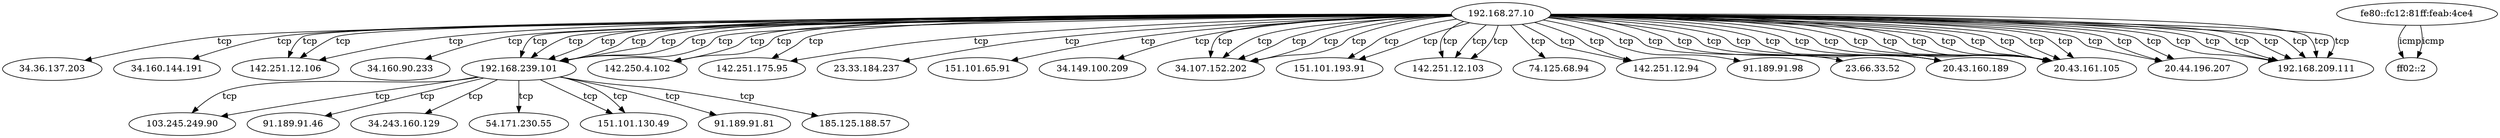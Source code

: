 digraph ZeekTraffic {
    "34.36.137.203" [degree = 1, in_degree = 1, out_degree = 0, activity_score = 0.10, total_connections = 1];
    "fe80::fc12:81ff:feab:4ce4" [degree = 2, in_degree = 0, out_degree = 2, activity_score = 0.19, total_connections = 2];
    "34.160.144.191" [degree = 1, in_degree = 1, out_degree = 0, activity_score = 0.10, total_connections = 1];
    "ff02::2" [degree = 2, in_degree = 2, out_degree = 0, activity_score = 0.19, total_connections = 2];
    "142.251.12.106" [degree = 3, in_degree = 3, out_degree = 0, activity_score = 0.27, total_connections = 3];
    "103.245.249.90" [degree = 2, in_degree = 2, out_degree = 0, activity_score = 0.19, total_connections = 2];
    "91.189.91.46" [degree = 1, in_degree = 1, out_degree = 0, activity_score = 0.10, total_connections = 1];
    "34.243.160.129" [degree = 1, in_degree = 1, out_degree = 0, activity_score = 0.10, total_connections = 1];
    "34.160.90.233" [degree = 1, in_degree = 1, out_degree = 0, activity_score = 0.10, total_connections = 1];
    "54.171.230.55" [degree = 1, in_degree = 1, out_degree = 0, activity_score = 0.10, total_connections = 1];
    "192.168.239.101" [degree = 16, in_degree = 7, out_degree = 9, activity_score = 0.81, total_connections = 16];
    "151.101.130.49" [degree = 2, in_degree = 2, out_degree = 0, activity_score = 0.19, total_connections = 2];
    "91.189.91.81" [degree = 1, in_degree = 1, out_degree = 0, activity_score = 0.10, total_connections = 1];
    "142.250.4.102" [degree = 2, in_degree = 2, out_degree = 0, activity_score = 0.19, total_connections = 2];
    "142.251.175.95" [degree = 2, in_degree = 2, out_degree = 0, activity_score = 0.19, total_connections = 2];
    "23.33.184.237" [degree = 1, in_degree = 1, out_degree = 0, activity_score = 0.10, total_connections = 1];
    "151.101.65.91" [degree = 1, in_degree = 1, out_degree = 0, activity_score = 0.10, total_connections = 1];
    "34.149.100.209" [degree = 1, in_degree = 1, out_degree = 0, activity_score = 0.10, total_connections = 1];
    "34.107.152.202" [degree = 5, in_degree = 5, out_degree = 0, activity_score = 0.41, total_connections = 5];
    "151.101.193.91" [degree = 2, in_degree = 2, out_degree = 0, activity_score = 0.19, total_connections = 2];
    "142.251.12.103" [degree = 3, in_degree = 3, out_degree = 0, activity_score = 0.27, total_connections = 3];
    "185.125.188.57" [degree = 1, in_degree = 1, out_degree = 0, activity_score = 0.10, total_connections = 1];
    "74.125.68.94" [degree = 1, in_degree = 1, out_degree = 0, activity_score = 0.10, total_connections = 1];
    "142.251.12.94" [degree = 2, in_degree = 2, out_degree = 0, activity_score = 0.19, total_connections = 2];
    "91.189.91.98" [degree = 1, in_degree = 1, out_degree = 0, activity_score = 0.10, total_connections = 1];
    "23.66.33.52" [degree = 1, in_degree = 1, out_degree = 0, activity_score = 0.10, total_connections = 1];
    "20.43.160.189" [degree = 4, in_degree = 4, out_degree = 0, activity_score = 0.34, total_connections = 4];
    "192.168.27.10" [degree = 59, in_degree = 0, out_degree = 59, activity_score = 1.00, total_connections = 59];
    "20.43.161.105" [degree = 10, in_degree = 10, out_degree = 0, activity_score = 0.65, total_connections = 10];
    "20.44.196.207" [degree = 3, in_degree = 3, out_degree = 0, activity_score = 0.27, total_connections = 3];
    "192.168.209.111" [degree = 7, in_degree = 7, out_degree = 0, activity_score = 0.52, total_connections = 7];
    "192.168.239.101" -> "151.101.130.49" [label = "tcp", resp_ip_bytes = "8195", orig_ip_bytes = "1632", protocol = "tcp", orig_pkts = "21", timestamp = "1747729700.168650", local_resp = "false", src_port = "39742", service = "ssl", dst_port = "443", conn_state = "SF", resp_bytes = "7351", local_orig = "true", history = "ShADadFfR", orig_bytes = "772", resp_pkts = "21"];
    "192.168.239.101" -> "151.101.130.49" [label = "tcp", resp_ip_bytes = "917779", orig_ip_bytes = "17798", protocol = "tcp", orig_pkts = "425", timestamp = "1747729700.764960", local_resp = "false", src_port = "39754", service = "ssl", dst_port = "443", conn_state = "SF", resp_bytes = "890615", local_orig = "true", history = "ShADadFfR", orig_bytes = "778", resp_pkts = "679"];
    "192.168.239.101" -> "54.171.230.55" [label = "tcp", resp_ip_bytes = "4307", orig_ip_bytes = "1297", protocol = "tcp", orig_pkts = "12", timestamp = "1747729704.876009", local_resp = "false", src_port = "58126", service = "ssl", dst_port = "443", conn_state = "SF", resp_bytes = "3863", local_orig = "true", history = "ShADadFfR", orig_bytes = "797", resp_pkts = "11"];
    "192.168.239.101" -> "34.243.160.129" [label = "tcp", resp_ip_bytes = "6935", orig_ip_bytes = "1408", protocol = "tcp", orig_pkts = "14", timestamp = "1747729729.490923", local_resp = "false", src_port = "52764", service = "ssl", dst_port = "443", conn_state = "SF", resp_bytes = "6371", local_orig = "true", history = "ShADadFfR", orig_bytes = "828", resp_pkts = "14"];
    "192.168.239.101" -> "91.189.91.46" [label = "tcp", resp_ip_bytes = "20841", orig_ip_bytes = "1817", protocol = "tcp", orig_pkts = "21", timestamp = "1747729729.769316", local_resp = "false", src_port = "44370", service = "ssl", dst_port = "443", conn_state = "SF", resp_bytes = "19837", local_orig = "true", history = "ShADadFfR", orig_bytes = "957", resp_pkts = "25"];
    "192.168.239.101" -> "103.245.249.90" [label = "tcp", resp_ip_bytes = "10808394", orig_ip_bytes = "127348", protocol = "tcp", orig_pkts = "3132", timestamp = "1747729729.625599", local_resp = "false", src_port = "51284", service = "http", dst_port = "80", conn_state = "SF", resp_bytes = "10504350", local_orig = "true", history = "ShADadFf", orig_bytes = "2048", resp_pkts = "7601"];
    "192.168.239.101" -> "91.189.91.81" [label = "tcp", resp_ip_bytes = "9778871", orig_ip_bytes = "136082", protocol = "tcp", orig_pkts = "3362", timestamp = "1747729729.407799", local_resp = "false", src_port = "53306", service = "http", dst_port = "80", conn_state = "SF", resp_bytes = "9503267", local_orig = "true", history = "ShADadFf", orig_bytes = "1582", resp_pkts = "6890"];
    "fe80::fc12:81ff:feab:4ce4" -> "ff02::2" [label = "icmp", resp_ip_bytes = "0", orig_ip_bytes = "280", protocol = "icmp", orig_pkts = "5", timestamp = "1747729686.910195", local_resp = "false", src_port = "133", service = "-", dst_port = "134", conn_state = "OTH", resp_bytes = "0", local_orig = "true", history = "-", orig_bytes = "40", resp_pkts = "0"];
    "192.168.239.101" -> "103.245.249.90" [label = "tcp", resp_ip_bytes = "111721218", orig_ip_bytes = "1510259", protocol = "tcp", orig_pkts = "37683", timestamp = "1747729751.921636", local_resp = "false", src_port = "48956", service = "http", dst_port = "80", conn_state = "SF", resp_bytes = "108448188", local_orig = "true", history = "ShADadttFf", orig_bytes = "2919", resp_pkts = "78546"];
    "192.168.27.10" -> "34.160.144.191" [label = "tcp", resp_ip_bytes = "3959", orig_ip_bytes = "1000", protocol = "tcp", orig_pkts = "13", timestamp = "1747729922.348450", local_resp = "false", src_port = "56120", service = "ssl", dst_port = "443", conn_state = "SF", resp_bytes = "3475", local_orig = "true", history = "ShADadFfR", orig_bytes = "460", resp_pkts = "12"];
    "192.168.27.10" -> "34.36.137.203" [label = "tcp", resp_ip_bytes = "5753", orig_ip_bytes = "2757", protocol = "tcp", orig_pkts = "16", timestamp = "1747729923.205480", local_resp = "false", src_port = "42790", service = "ssl", dst_port = "443", conn_state = "SF", resp_bytes = "5149", local_orig = "true", history = "ShADadFfR", orig_bytes = "2097", resp_pkts = "15"];
    "192.168.27.10" -> "142.251.12.106" [label = "tcp", resp_ip_bytes = "5551", orig_ip_bytes = "2239", protocol = "tcp", orig_pkts = "8", timestamp = "1747729923.726720", local_resp = "false", src_port = "53354", service = "ssl", dst_port = "443", conn_state = "SF", resp_bytes = "5187", local_orig = "true", history = "ShADadFf", orig_bytes = "1899", resp_pkts = "9"];
    "192.168.27.10" -> "142.251.12.106" [label = "tcp", resp_ip_bytes = "4404", orig_ip_bytes = "2199", protocol = "tcp", orig_pkts = "7", timestamp = "1747729925.296366", local_resp = "false", src_port = "53362", service = "ssl", dst_port = "443", conn_state = "RSTR", resp_bytes = "4080", local_orig = "true", history = "ShADaFdrR", orig_bytes = "1899", resp_pkts = "8"];
    "192.168.27.10" -> "34.149.100.209" [label = "tcp", resp_ip_bytes = "4342", orig_ip_bytes = "2619", protocol = "tcp", orig_pkts = "12", timestamp = "1747729925.059486", local_resp = "false", src_port = "35306", service = "ssl", dst_port = "443", conn_state = "SF", resp_bytes = "3858", local_orig = "true", history = "ShADadFfR", orig_bytes = "2119", resp_pkts = "12"];
    "192.168.27.10" -> "151.101.65.91" [label = "tcp", resp_ip_bytes = "4862", orig_ip_bytes = "912", protocol = "tcp", orig_pkts = "11", timestamp = "1747729925.348071", local_resp = "false", src_port = "44738", service = "ssl", dst_port = "443", conn_state = "SF", resp_bytes = "4378", local_orig = "true", history = "ShADadFfR", orig_bytes = "452", resp_pkts = "12"];
    "192.168.27.10" -> "142.251.175.95" [label = "tcp", resp_ip_bytes = "44", orig_ip_bytes = "100", protocol = "tcp", orig_pkts = "2", timestamp = "1747729924.880900", local_resp = "false", src_port = "39506", service = "-", dst_port = "443", conn_state = "RSTO", resp_bytes = "0", local_orig = "true", history = "ShR", orig_bytes = "0", resp_pkts = "1"];
    "192.168.27.10" -> "142.251.12.106" [label = "tcp", resp_ip_bytes = "5513", orig_ip_bytes = "2279", protocol = "tcp", orig_pkts = "9", timestamp = "1747729925.446230", local_resp = "false", src_port = "53378", service = "ssl", dst_port = "443", conn_state = "RSTO", resp_bytes = "5189", local_orig = "true", history = "ShADadFR", orig_bytes = "1899", resp_pkts = "8"];
    "192.168.27.10" -> "23.33.184.237" [label = "tcp", resp_ip_bytes = "124", orig_ip_bytes = "240", protocol = "tcp", orig_pkts = "5", timestamp = "1747729923.986624", local_resp = "false", src_port = "54916", service = "-", dst_port = "80", conn_state = "SF", resp_bytes = "0", local_orig = "true", history = "ShAFaf", orig_bytes = "0", resp_pkts = "3"];
    "192.168.27.10" -> "142.251.175.95" [label = "tcp", resp_ip_bytes = "7041480", orig_ip_bytes = "107815", protocol = "tcp", orig_pkts = "2624", timestamp = "1747729925.134679", local_resp = "false", src_port = "39512", service = "ssl", dst_port = "443", conn_state = "SF", resp_bytes = "6845476", local_orig = "true", history = "ShADadFf", orig_bytes = "2835", resp_pkts = "4900"];
    "192.168.27.10" -> "34.107.152.202" [label = "tcp", resp_ip_bytes = "4325", orig_ip_bytes = "2666", protocol = "tcp", orig_pkts = "13", timestamp = "1747729930.053137", local_resp = "false", src_port = "37728", service = "ssl", dst_port = "443", conn_state = "SF", resp_bytes = "3801", local_orig = "true", history = "ShADadFRf", orig_bytes = "2126", resp_pkts = "13"];
    "192.168.27.10" -> "34.107.152.202" [label = "tcp", resp_ip_bytes = "4325", orig_ip_bytes = "2666", protocol = "tcp", orig_pkts = "13", timestamp = "1747729930.054069", local_resp = "false", src_port = "37742", service = "ssl", dst_port = "443", conn_state = "SF", resp_bytes = "3801", local_orig = "true", history = "ShADadFfR", orig_bytes = "2126", resp_pkts = "13"];
    "192.168.27.10" -> "34.107.152.202" [label = "tcp", resp_ip_bytes = "4285", orig_ip_bytes = "2686", protocol = "tcp", orig_pkts = "13", timestamp = "1747729930.054682", local_resp = "false", src_port = "37754", service = "ssl", dst_port = "443", conn_state = "RSTO", resp_bytes = "3801", local_orig = "true", history = "ShADadFR", orig_bytes = "2126", resp_pkts = "12"];
    "192.168.27.10" -> "34.107.152.202" [label = "tcp", resp_ip_bytes = "4285", orig_ip_bytes = "2626", protocol = "tcp", orig_pkts = "12", timestamp = "1747729930.054123", local_resp = "false", src_port = "37746", service = "ssl", dst_port = "443", conn_state = "RSTO", resp_bytes = "3801", local_orig = "true", history = "ShADadFR", orig_bytes = "2126", resp_pkts = "12"];
    "192.168.27.10" -> "34.107.152.202" [label = "tcp", resp_ip_bytes = "4285", orig_ip_bytes = "2626", protocol = "tcp", orig_pkts = "12", timestamp = "1747729930.053014", local_resp = "false", src_port = "37716", service = "ssl", dst_port = "443", conn_state = "RSTO", resp_bytes = "3801", local_orig = "true", history = "ShADadFR", orig_bytes = "2126", resp_pkts = "12"];
    "192.168.27.10" -> "192.168.239.101" [label = "tcp", resp_ip_bytes = "16554", orig_ip_bytes = "3476", protocol = "tcp", orig_pkts = "26", timestamp = "1747729943.319722", local_resp = "true", src_port = "48828", service = "http", dst_port = "80", conn_state = "SF", resp_bytes = "7593", local_orig = "true", history = "ShADTadtfF", orig_bytes = "1054", resp_pkts = "26"];
    "192.168.27.10" -> "151.101.193.91" [label = "tcp", resp_ip_bytes = "5972", orig_ip_bytes = "2600", protocol = "tcp", orig_pkts = "12", timestamp = "1747729951.977259", local_resp = "false", src_port = "50468", service = "ssl", dst_port = "443", conn_state = "SF", resp_bytes = "5488", local_orig = "true", history = "ShADadFfR", orig_bytes = "2100", resp_pkts = "12"];
    "192.168.27.10" -> "151.101.193.91" [label = "tcp", resp_ip_bytes = "5972", orig_ip_bytes = "2640", protocol = "tcp", orig_pkts = "13", timestamp = "1747729951.976770", local_resp = "false", src_port = "50454", service = "ssl", dst_port = "443", conn_state = "SF", resp_bytes = "5488", local_orig = "true", history = "ShADadFfR", orig_bytes = "2100", resp_pkts = "12"];
    "192.168.27.10" -> "34.160.90.233" [label = "tcp", resp_ip_bytes = "4431", orig_ip_bytes = "919", protocol = "tcp", orig_pkts = "11", timestamp = "1747729951.235771", local_resp = "false", src_port = "36268", service = "ssl", dst_port = "443", conn_state = "RSTO", resp_bytes = "3947", local_orig = "true", history = "ShADadFR", orig_bytes = "459", resp_pkts = "12"];
    "192.168.27.10" -> "192.168.239.101" [label = "tcp", resp_ip_bytes = "26524", orig_ip_bytes = "5262", protocol = "tcp", orig_pkts = "26", timestamp = "1747729948.594813", local_resp = "true", src_port = "48838", service = "http", dst_port = "80", conn_state = "SF", resp_bytes = "12318", local_orig = "true", history = "ShADTadttfF", orig_bytes = "1947", resp_pkts = "36"];
    "192.168.27.10" -> "192.168.239.101" [label = "tcp", resp_ip_bytes = "224", orig_ip_bytes = "432", protocol = "tcp", orig_pkts = "8", timestamp = "1747729948.683909", local_resp = "true", src_port = "48848", service = "-", dst_port = "80", conn_state = "SF", resp_bytes = "0", local_orig = "true", history = "ShAFf", orig_bytes = "0", resp_pkts = "4"];
    "192.168.27.10" -> "192.168.239.101" [label = "tcp", resp_ip_bytes = "5188", orig_ip_bytes = "2432", protocol = "tcp", orig_pkts = "14", timestamp = "1747729953.814203", local_resp = "true", src_port = "35662", service = "http", dst_port = "80", conn_state = "SF", resp_bytes = "2222", local_orig = "true", history = "ShADTadtfF", orig_bytes = "844", resp_pkts = "14"];
    "192.168.27.10" -> "192.168.239.101" [label = "tcp", resp_ip_bytes = "1788", orig_ip_bytes = "1290", protocol = "tcp", orig_pkts = "10", timestamp = "1747729953.814673", local_resp = "true", src_port = "35678", service = "http", dst_port = "80", conn_state = "SF", resp_bytes = "626", local_orig = "true", history = "ShADTadtfF", orig_bytes = "377", resp_pkts = "10"];
    "192.168.27.10" -> "192.168.239.101" [label = "tcp", resp_ip_bytes = "224", orig_ip_bytes = "432", protocol = "tcp", orig_pkts = "8", timestamp = "1747729953.819448", local_resp = "true", src_port = "35684", service = "-", dst_port = "80", conn_state = "SF", resp_bytes = "0", local_orig = "true", history = "ShAFf", orig_bytes = "0", resp_pkts = "4"];
    "192.168.27.10" -> "192.168.239.101" [label = "tcp", resp_ip_bytes = "42240", orig_ip_bytes = "12378", protocol = "tcp", orig_pkts = "48", timestamp = "1747729953.727135", local_resp = "true", src_port = "35654", service = "http", dst_port = "80", conn_state = "SF", resp_bytes = "19760", local_orig = "true", history = "ShADTadttTfF", orig_bytes = "4933", resp_pkts = "52"];
    "fe80::fc12:81ff:feab:4ce4" -> "ff02::2" [label = "icmp", resp_ip_bytes = "0", orig_ip_bytes = "56", protocol = "icmp", orig_pkts = "1", timestamp = "1747729918.782189", local_resp = "false", src_port = "133", service = "-", dst_port = "134", conn_state = "OTH", resp_bytes = "0", local_orig = "true", history = "-", orig_bytes = "0", resp_pkts = "0"];
    "192.168.27.10" -> "142.251.12.103" [label = "tcp", resp_ip_bytes = "44", orig_ip_bytes = "100", protocol = "tcp", orig_pkts = "2", timestamp = "1747729973.492890", local_resp = "false", src_port = "34124", service = "-", dst_port = "443", conn_state = "RSTO", resp_bytes = "0", local_orig = "true", history = "ShR", orig_bytes = "0", resp_pkts = "1"];
    "192.168.27.10" -> "142.251.12.103" [label = "tcp", resp_ip_bytes = "6360", orig_ip_bytes = "2676", protocol = "tcp", orig_pkts = "14", timestamp = "1747729973.387056", local_resp = "false", src_port = "34114", service = "ssl", dst_port = "443", conn_state = "RSTO", resp_bytes = "5836", local_orig = "true", history = "ShADadFR", orig_bytes = "2096", resp_pkts = "13"];
    "192.168.27.10" -> "142.251.12.103" [label = "tcp", resp_ip_bytes = "6358", orig_ip_bytes = "2636", protocol = "tcp", orig_pkts = "13", timestamp = "1747729973.531340", local_resp = "false", src_port = "34138", service = "ssl", dst_port = "443", conn_state = "RSTO", resp_bytes = "5834", local_orig = "true", history = "ShADadFR", orig_bytes = "2096", resp_pkts = "13"];
    "192.168.27.10" -> "74.125.68.94" [label = "tcp", resp_ip_bytes = "6390", orig_ip_bytes = "2637", protocol = "tcp", orig_pkts = "13", timestamp = "1747729975.017246", local_resp = "false", src_port = "45128", service = "ssl", dst_port = "443", conn_state = "RSTO", resp_bytes = "5866", local_orig = "true", history = "ShADadFR", orig_bytes = "2097", resp_pkts = "13"];
    "192.168.27.10" -> "91.189.91.98" [label = "tcp", resp_ip_bytes = "389", orig_ip_bytes = "348", protocol = "tcp", orig_pkts = "6", timestamp = "1747729983.019765", local_resp = "false", src_port = "37024", service = "http", dst_port = "80", conn_state = "SF", resp_bytes = "185", local_orig = "true", history = "ShADadFf", orig_bytes = "88", resp_pkts = "5"];
    "192.168.27.10" -> "23.66.33.52" [label = "tcp", resp_ip_bytes = "2225", orig_ip_bytes = "1442", protocol = "tcp", orig_pkts = "14", timestamp = "1747729925.481212", local_resp = "false", src_port = "40176", service = "http", dst_port = "80", conn_state = "SF", resp_bytes = "1741", local_orig = "true", history = "ShADadfF", orig_bytes = "862", resp_pkts = "12"];
    "192.168.27.10" -> "142.250.4.102" [label = "tcp", resp_ip_bytes = "11555", orig_ip_bytes = "3251", protocol = "tcp", orig_pkts = "17", timestamp = "1747729990.565836", local_resp = "false", src_port = "33698", service = "ssl", dst_port = "443", conn_state = "SF", resp_bytes = "10711", local_orig = "true", history = "ShADadFf", orig_bytes = "2551", resp_pkts = "21"];
    "192.168.27.10" -> "142.250.4.102" [label = "tcp", resp_ip_bytes = "44", orig_ip_bytes = "100", protocol = "tcp", orig_pkts = "2", timestamp = "1747729990.315696", local_resp = "false", src_port = "33694", service = "-", dst_port = "443", conn_state = "RSTO", resp_bytes = "0", local_orig = "true", history = "ShR", orig_bytes = "0", resp_pkts = "1"];
    "192.168.27.10" -> "20.43.161.105" [label = "tcp", resp_ip_bytes = "6207", orig_ip_bytes = "2652", protocol = "tcp", orig_pkts = "13", timestamp = "1747729991.367823", local_resp = "false", src_port = "52796", service = "ssl", dst_port = "443", conn_state = "SF", resp_bytes = "5643", local_orig = "true", history = "ShADadFfR", orig_bytes = "2112", resp_pkts = "14"];
    "192.168.27.10" -> "20.43.161.105" [label = "tcp", resp_ip_bytes = "6136", orig_ip_bytes = "2652", protocol = "tcp", orig_pkts = "13", timestamp = "1747729991.368153", local_resp = "false", src_port = "52800", service = "ssl", dst_port = "443", conn_state = "SF", resp_bytes = "5612", local_orig = "true", history = "ShADadFfR", orig_bytes = "2112", resp_pkts = "13"];
    "192.168.27.10" -> "20.43.161.105" [label = "tcp", resp_ip_bytes = "6168", orig_ip_bytes = "2622", protocol = "tcp", orig_pkts = "12", timestamp = "1747729992.629584", local_resp = "false", src_port = "52820", service = "ssl", dst_port = "443", conn_state = "RSTO", resp_bytes = "5644", local_orig = "true", history = "ShADadFR", orig_bytes = "2122", resp_pkts = "13"];
    "192.168.27.10" -> "20.43.161.105" [label = "tcp", resp_ip_bytes = "6168", orig_ip_bytes = "2662", protocol = "tcp", orig_pkts = "13", timestamp = "1747729992.630118", local_resp = "false", src_port = "52834", service = "ssl", dst_port = "443", conn_state = "RSTO", resp_bytes = "5644", local_orig = "true", history = "ShADadFR", orig_bytes = "2122", resp_pkts = "13"];
    "192.168.27.10" -> "20.43.161.105" [label = "tcp", resp_ip_bytes = "6168", orig_ip_bytes = "2662", protocol = "tcp", orig_pkts = "13", timestamp = "1747729992.630145", local_resp = "false", src_port = "52844", service = "ssl", dst_port = "443", conn_state = "RSTO", resp_bytes = "5644", local_orig = "true", history = "ShADadFR", orig_bytes = "2122", resp_pkts = "13"];
    "192.168.27.10" -> "20.43.161.105" [label = "tcp", resp_ip_bytes = "6168", orig_ip_bytes = "2722", protocol = "tcp", orig_pkts = "14", timestamp = "1747729992.630253", local_resp = "false", src_port = "52854", service = "ssl", dst_port = "443", conn_state = "SF", resp_bytes = "5644", local_orig = "true", history = "ShADadFfR", orig_bytes = "2122", resp_pkts = "13"];
    "192.168.27.10" -> "20.43.161.105" [label = "tcp", resp_ip_bytes = "6168", orig_ip_bytes = "2662", protocol = "tcp", orig_pkts = "13", timestamp = "1747729992.630024", local_resp = "false", src_port = "52822", service = "ssl", dst_port = "443", conn_state = "SF", resp_bytes = "5644", local_orig = "true", history = "ShADadFf", orig_bytes = "2122", resp_pkts = "13"];
    "192.168.27.10" -> "20.43.161.105" [label = "tcp", resp_ip_bytes = "6168", orig_ip_bytes = "2622", protocol = "tcp", orig_pkts = "12", timestamp = "1747729992.629420", local_resp = "false", src_port = "52816", service = "ssl", dst_port = "443", conn_state = "RSTO", resp_bytes = "5644", local_orig = "true", history = "ShADadFR", orig_bytes = "2122", resp_pkts = "13"];
    "192.168.27.10" -> "192.168.209.111" [label = "tcp", resp_ip_bytes = "929", orig_ip_bytes = "1044", protocol = "tcp", orig_pkts = "12", timestamp = "1747729924.165999", local_resp = "true", src_port = "38090", service = "http", dst_port = "80", conn_state = "SF", resp_bytes = "297", local_orig = "true", history = "ShADadfF", orig_bytes = "412", resp_pkts = "12"];
    "192.168.27.10" -> "192.168.209.111" [label = "tcp", resp_ip_bytes = "1991", orig_ip_bytes = "1001", protocol = "tcp", orig_pkts = "12", timestamp = "1747729927.914540", local_resp = "true", src_port = "38116", service = "http", dst_port = "80", conn_state = "SF", resp_bytes = "1359", local_orig = "true", history = "ShADadfF", orig_bytes = "369", resp_pkts = "12"];
    "192.168.27.10" -> "192.168.209.111" [label = "tcp", resp_ip_bytes = "31819", orig_ip_bytes = "2457", protocol = "tcp", orig_pkts = "26", timestamp = "1747729927.726415", local_resp = "true", src_port = "38104", service = "http", dst_port = "80", conn_state = "SF", resp_bytes = "29991", local_orig = "true", history = "ShADadfF", orig_bytes = "1097", resp_pkts = "35"];
    "192.168.27.10" -> "192.168.209.111" [label = "tcp", resp_ip_bytes = "8480", orig_ip_bytes = "1238", protocol = "tcp", orig_pkts = "17", timestamp = "1747729927.914682", local_resp = "true", src_port = "38118", service = "http", dst_port = "80", conn_state = "SF", resp_bytes = "7588", local_orig = "true", history = "ShADadfF", orig_bytes = "346", resp_pkts = "17"];
    "192.168.27.10" -> "192.168.209.111" [label = "tcp", resp_ip_bytes = "93609", orig_ip_bytes = "3123", protocol = "tcp", orig_pkts = "53", timestamp = "1747729927.915263", local_resp = "true", src_port = "38128", service = "http", dst_port = "80", conn_state = "SF", resp_bytes = "89753", local_orig = "true", history = "ShADadfF", orig_bytes = "359", resp_pkts = "74"];
    "192.168.27.10" -> "192.168.209.111" [label = "tcp", resp_ip_bytes = "41992", orig_ip_bytes = "2346", protocol = "tcp", orig_pkts = "38", timestamp = "1747729927.915828", local_resp = "true", src_port = "38130", service = "http", dst_port = "80", conn_state = "SF", resp_bytes = "39956", local_orig = "true", history = "ShADadfF", orig_bytes = "362", resp_pkts = "39"];
    "192.168.27.10" -> "192.168.209.111" [label = "tcp", resp_ip_bytes = "12919", orig_ip_bytes = "1387", protocol = "tcp", orig_pkts = "20", timestamp = "1747729927.916349", local_resp = "true", src_port = "38146", service = "http", dst_port = "80", conn_state = "SF", resp_bytes = "11871", local_orig = "true", history = "ShADadfF", orig_bytes = "339", resp_pkts = "20"];
    "192.168.27.10" -> "20.43.161.105" [label = "tcp", resp_ip_bytes = "4059832", orig_ip_bytes = "74479", protocol = "tcp", orig_pkts = "1498", timestamp = "1747729991.367433", local_resp = "false", src_port = "52784", service = "ssl", dst_port = "443", conn_state = "SF", resp_bytes = "3939668", local_orig = "true", history = "ShADadfF", orig_bytes = "14539", resp_pkts = "3004"];
    "192.168.27.10" -> "20.44.196.207" [label = "tcp", resp_ip_bytes = "6136", orig_ip_bytes = "2618", protocol = "tcp", orig_pkts = "12", timestamp = "1747730004.107503", local_resp = "false", src_port = "34388", service = "ssl", dst_port = "443", conn_state = "RSTO", resp_bytes = "5612", local_orig = "true", history = "ShADadFR", orig_bytes = "2118", resp_pkts = "13"];
    "192.168.27.10" -> "20.44.196.207" [label = "tcp", resp_ip_bytes = "6145", orig_ip_bytes = "2578", protocol = "tcp", orig_pkts = "11", timestamp = "1747730004.106690", local_resp = "false", src_port = "34382", service = "ssl", dst_port = "443", conn_state = "RSTO", resp_bytes = "5621", local_orig = "true", history = "ShADadFR", orig_bytes = "2118", resp_pkts = "13"];
    "192.168.27.10" -> "20.43.160.189" [label = "tcp", resp_ip_bytes = "6199", orig_ip_bytes = "2629", protocol = "tcp", orig_pkts = "12", timestamp = "1747730005.896538", local_resp = "false", src_port = "43966", service = "ssl", dst_port = "443", conn_state = "SF", resp_bytes = "5675", local_orig = "true", history = "ShADadFfR", orig_bytes = "2129", resp_pkts = "13"];
    "192.168.27.10" -> "20.43.160.189" [label = "tcp", resp_ip_bytes = "6168", orig_ip_bytes = "2669", protocol = "tcp", orig_pkts = "13", timestamp = "1747730005.896112", local_resp = "false", src_port = "43964", service = "ssl", dst_port = "443", conn_state = "RSTO", resp_bytes = "5644", local_orig = "true", history = "ShADadFR", orig_bytes = "2129", resp_pkts = "13"];
    "192.168.27.10" -> "20.43.160.189" [label = "tcp", resp_ip_bytes = "6199", orig_ip_bytes = "2629", protocol = "tcp", orig_pkts = "12", timestamp = "1747730005.897173", local_resp = "false", src_port = "43980", service = "ssl", dst_port = "443", conn_state = "RSTO", resp_bytes = "5675", local_orig = "true", history = "ShADadFR", orig_bytes = "2129", resp_pkts = "13"];
    "192.168.239.101" -> "185.125.188.57" [label = "tcp", resp_ip_bytes = "39005", orig_ip_bytes = "12058", protocol = "tcp", orig_pkts = "39", timestamp = "1747730001.900092", local_resp = "false", src_port = "58590", service = "ssl", dst_port = "443", conn_state = "SF", resp_bytes = "37081", local_orig = "true", history = "ShADadfF", orig_bytes = "10478", resp_pkts = "48"];
    "192.168.27.10" -> "20.44.196.207" [label = "tcp", resp_ip_bytes = "12943", orig_ip_bytes = "3557", protocol = "tcp", orig_pkts = "19", timestamp = "1747730004.106280", local_resp = "false", src_port = "34380", service = "ssl", dst_port = "443", conn_state = "SF", resp_bytes = "12059", local_orig = "true", history = "ShADadfF", orig_bytes = "2777", resp_pkts = "22"];
    "192.168.27.10" -> "20.43.161.105" [label = "tcp", resp_ip_bytes = "270311", orig_ip_bytes = "21005", protocol = "tcp", orig_pkts = "175", timestamp = "1747730005.519479", local_resp = "false", src_port = "37600", service = "ssl", dst_port = "443", conn_state = "SF", resp_bytes = "259467", local_orig = "true", history = "ShADadfF", orig_bytes = "13985", resp_pkts = "271"];
    "192.168.27.10" -> "20.43.160.189" [label = "tcp", resp_ip_bytes = "62688", orig_ip_bytes = "4106", protocol = "tcp", orig_pkts = "33", timestamp = "1747730005.897096", local_resp = "false", src_port = "43968", service = "ssl", dst_port = "443", conn_state = "SF", resp_bytes = "60284", local_orig = "true", history = "ShADadfF", orig_bytes = "2766", resp_pkts = "60"];
    "192.168.27.10" -> "142.251.12.94" [label = "tcp", resp_ip_bytes = "1346", orig_ip_bytes = "1168", protocol = "tcp", orig_pkts = "18", timestamp = "1747729924.101756", local_resp = "false", src_port = "33060", service = "http", dst_port = "80", conn_state = "SF", resp_bytes = "702", local_orig = "true", history = "ShADadFf", orig_bytes = "428", resp_pkts = "16"];
    "192.168.27.10" -> "142.251.12.94" [label = "tcp", resp_ip_bytes = "1346", orig_ip_bytes = "1168", protocol = "tcp", orig_pkts = "18", timestamp = "1747729925.407641", local_resp = "false", src_port = "33070", service = "http", dst_port = "80", conn_state = "SF", resp_bytes = "702", local_orig = "true", history = "ShADadFf", orig_bytes = "428", resp_pkts = "16"];
}
